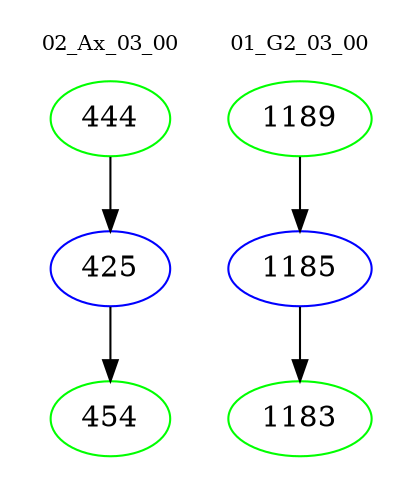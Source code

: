 digraph{
subgraph cluster_0 {
color = white
label = "02_Ax_03_00";
fontsize=10;
T0_444 [label="444", color="green"]
T0_444 -> T0_425 [color="black"]
T0_425 [label="425", color="blue"]
T0_425 -> T0_454 [color="black"]
T0_454 [label="454", color="green"]
}
subgraph cluster_1 {
color = white
label = "01_G2_03_00";
fontsize=10;
T1_1189 [label="1189", color="green"]
T1_1189 -> T1_1185 [color="black"]
T1_1185 [label="1185", color="blue"]
T1_1185 -> T1_1183 [color="black"]
T1_1183 [label="1183", color="green"]
}
}

